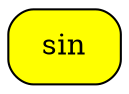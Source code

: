 digraph Tree
{
   rankdir = HR;
   node[fontsize=14];
   edge[color="black",fontcolor="blue",fontsize=12];
   "0x106c01f00"[shape = Mrecord, style = filled, fillcolor = "yellow",   label = " <value> sin"];
}